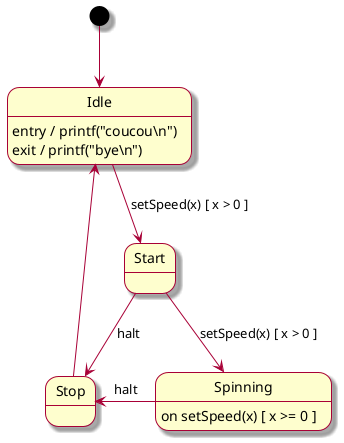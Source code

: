 ' Motor Controller

@startuml
skin rose

Idle : entry / printf("coucou\\n")
Idle : exit / printf("bye\\n")
[*] --> Idle
Idle --> Start : setSpeed(x) [ x > 0 ]
Start --> Stop : halt
Start -> Spinning : setSpeed(x) [ x > 0 ]
Stop <- Spinning : halt
' Stop <- Spinning : setSpeed(x) [ x == 0 ]
Idle <- Stop

Spinning : on setSpeed(x) [ x >= 0 ]

@enduml
